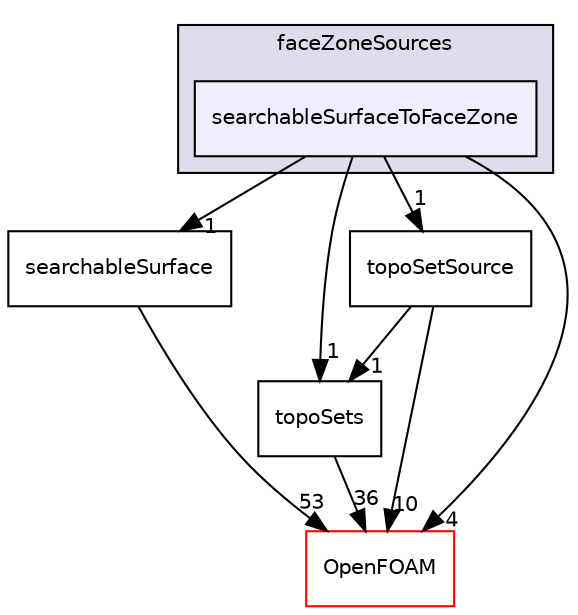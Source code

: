 digraph "src/meshTools/sets/faceZoneSources/searchableSurfaceToFaceZone" {
  bgcolor=transparent;
  compound=true
  node [ fontsize="10", fontname="Helvetica"];
  edge [ labelfontsize="10", labelfontname="Helvetica"];
  subgraph clusterdir_4ed044d1462409f2b1ba746a0a6a4e12 {
    graph [ bgcolor="#ddddee", pencolor="black", label="faceZoneSources" fontname="Helvetica", fontsize="10", URL="dir_4ed044d1462409f2b1ba746a0a6a4e12.html"]
  dir_1189ac2f0250880225f1a72f86421291 [shape=box, label="searchableSurfaceToFaceZone", style="filled", fillcolor="#eeeeff", pencolor="black", URL="dir_1189ac2f0250880225f1a72f86421291.html"];
  }
  dir_5928f7d10b0b3ad118c868fedd8abd2e [shape=box label="searchableSurface" URL="dir_5928f7d10b0b3ad118c868fedd8abd2e.html"];
  dir_d23dbc881ee772048f144c3220c0e8b5 [shape=box label="topoSets" URL="dir_d23dbc881ee772048f144c3220c0e8b5.html"];
  dir_ffdc7a49b4414cf981ba8f0aa91f3c24 [shape=box label="topoSetSource" URL="dir_ffdc7a49b4414cf981ba8f0aa91f3c24.html"];
  dir_c5473ff19b20e6ec4dfe5c310b3778a8 [shape=box label="OpenFOAM" color="red" URL="dir_c5473ff19b20e6ec4dfe5c310b3778a8.html"];
  dir_5928f7d10b0b3ad118c868fedd8abd2e->dir_c5473ff19b20e6ec4dfe5c310b3778a8 [headlabel="53", labeldistance=1.5 headhref="dir_001845_001929.html"];
  dir_d23dbc881ee772048f144c3220c0e8b5->dir_c5473ff19b20e6ec4dfe5c310b3778a8 [headlabel="36", labeldistance=1.5 headhref="dir_001896_001929.html"];
  dir_ffdc7a49b4414cf981ba8f0aa91f3c24->dir_d23dbc881ee772048f144c3220c0e8b5 [headlabel="1", labeldistance=1.5 headhref="dir_001898_001896.html"];
  dir_ffdc7a49b4414cf981ba8f0aa91f3c24->dir_c5473ff19b20e6ec4dfe5c310b3778a8 [headlabel="10", labeldistance=1.5 headhref="dir_001898_001929.html"];
  dir_1189ac2f0250880225f1a72f86421291->dir_5928f7d10b0b3ad118c868fedd8abd2e [headlabel="1", labeldistance=1.5 headhref="dir_001881_001845.html"];
  dir_1189ac2f0250880225f1a72f86421291->dir_d23dbc881ee772048f144c3220c0e8b5 [headlabel="1", labeldistance=1.5 headhref="dir_001881_001896.html"];
  dir_1189ac2f0250880225f1a72f86421291->dir_ffdc7a49b4414cf981ba8f0aa91f3c24 [headlabel="1", labeldistance=1.5 headhref="dir_001881_001898.html"];
  dir_1189ac2f0250880225f1a72f86421291->dir_c5473ff19b20e6ec4dfe5c310b3778a8 [headlabel="4", labeldistance=1.5 headhref="dir_001881_001929.html"];
}

